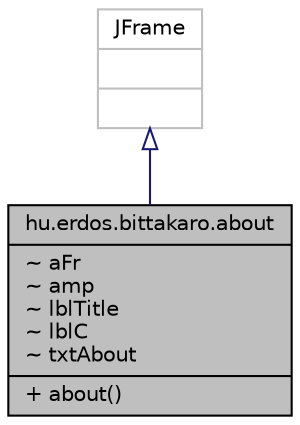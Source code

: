 digraph "hu.erdos.bittakaro.about"
{
 // LATEX_PDF_SIZE
  edge [fontname="Helvetica",fontsize="10",labelfontname="Helvetica",labelfontsize="10"];
  node [fontname="Helvetica",fontsize="10",shape=record];
  Node1 [label="{hu.erdos.bittakaro.about\n|~ aFr\l~ amp\l~ lblTitle\l~ lblC\l~ txtAbout\l|+ about()\l}",height=0.2,width=0.4,color="black", fillcolor="grey75", style="filled", fontcolor="black",tooltip=" "];
  Node2 -> Node1 [dir="back",color="midnightblue",fontsize="10",style="solid",arrowtail="onormal",fontname="Helvetica"];
  Node2 [label="{JFrame\n||}",height=0.2,width=0.4,color="grey75", fillcolor="white", style="filled",tooltip=" "];
}
